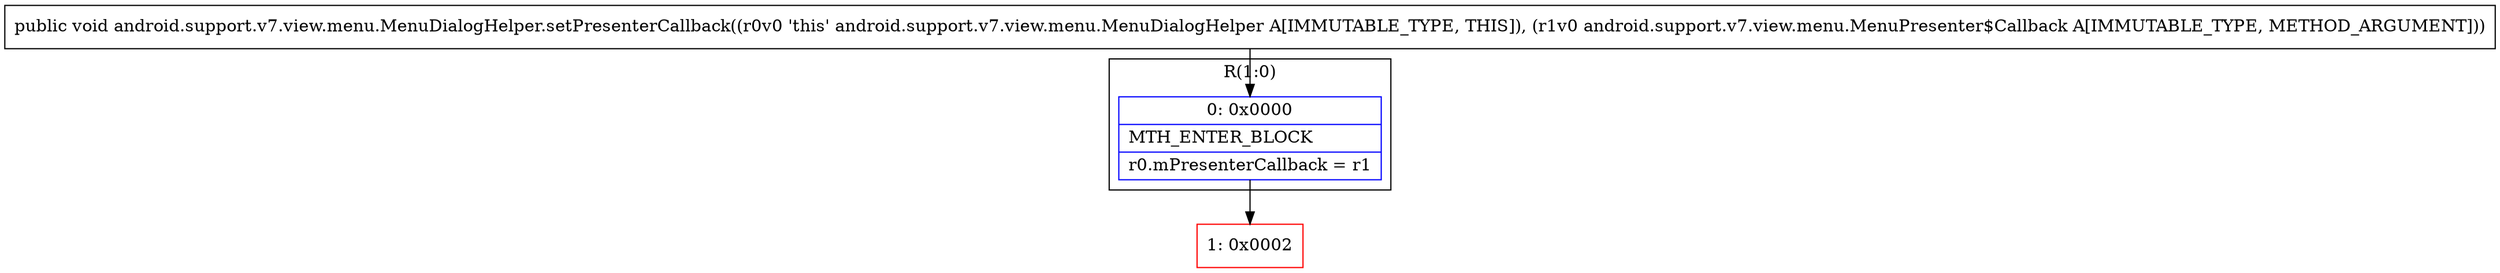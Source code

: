 digraph "CFG forandroid.support.v7.view.menu.MenuDialogHelper.setPresenterCallback(Landroid\/support\/v7\/view\/menu\/MenuPresenter$Callback;)V" {
subgraph cluster_Region_198060596 {
label = "R(1:0)";
node [shape=record,color=blue];
Node_0 [shape=record,label="{0\:\ 0x0000|MTH_ENTER_BLOCK\l|r0.mPresenterCallback = r1\l}"];
}
Node_1 [shape=record,color=red,label="{1\:\ 0x0002}"];
MethodNode[shape=record,label="{public void android.support.v7.view.menu.MenuDialogHelper.setPresenterCallback((r0v0 'this' android.support.v7.view.menu.MenuDialogHelper A[IMMUTABLE_TYPE, THIS]), (r1v0 android.support.v7.view.menu.MenuPresenter$Callback A[IMMUTABLE_TYPE, METHOD_ARGUMENT])) }"];
MethodNode -> Node_0;
Node_0 -> Node_1;
}

